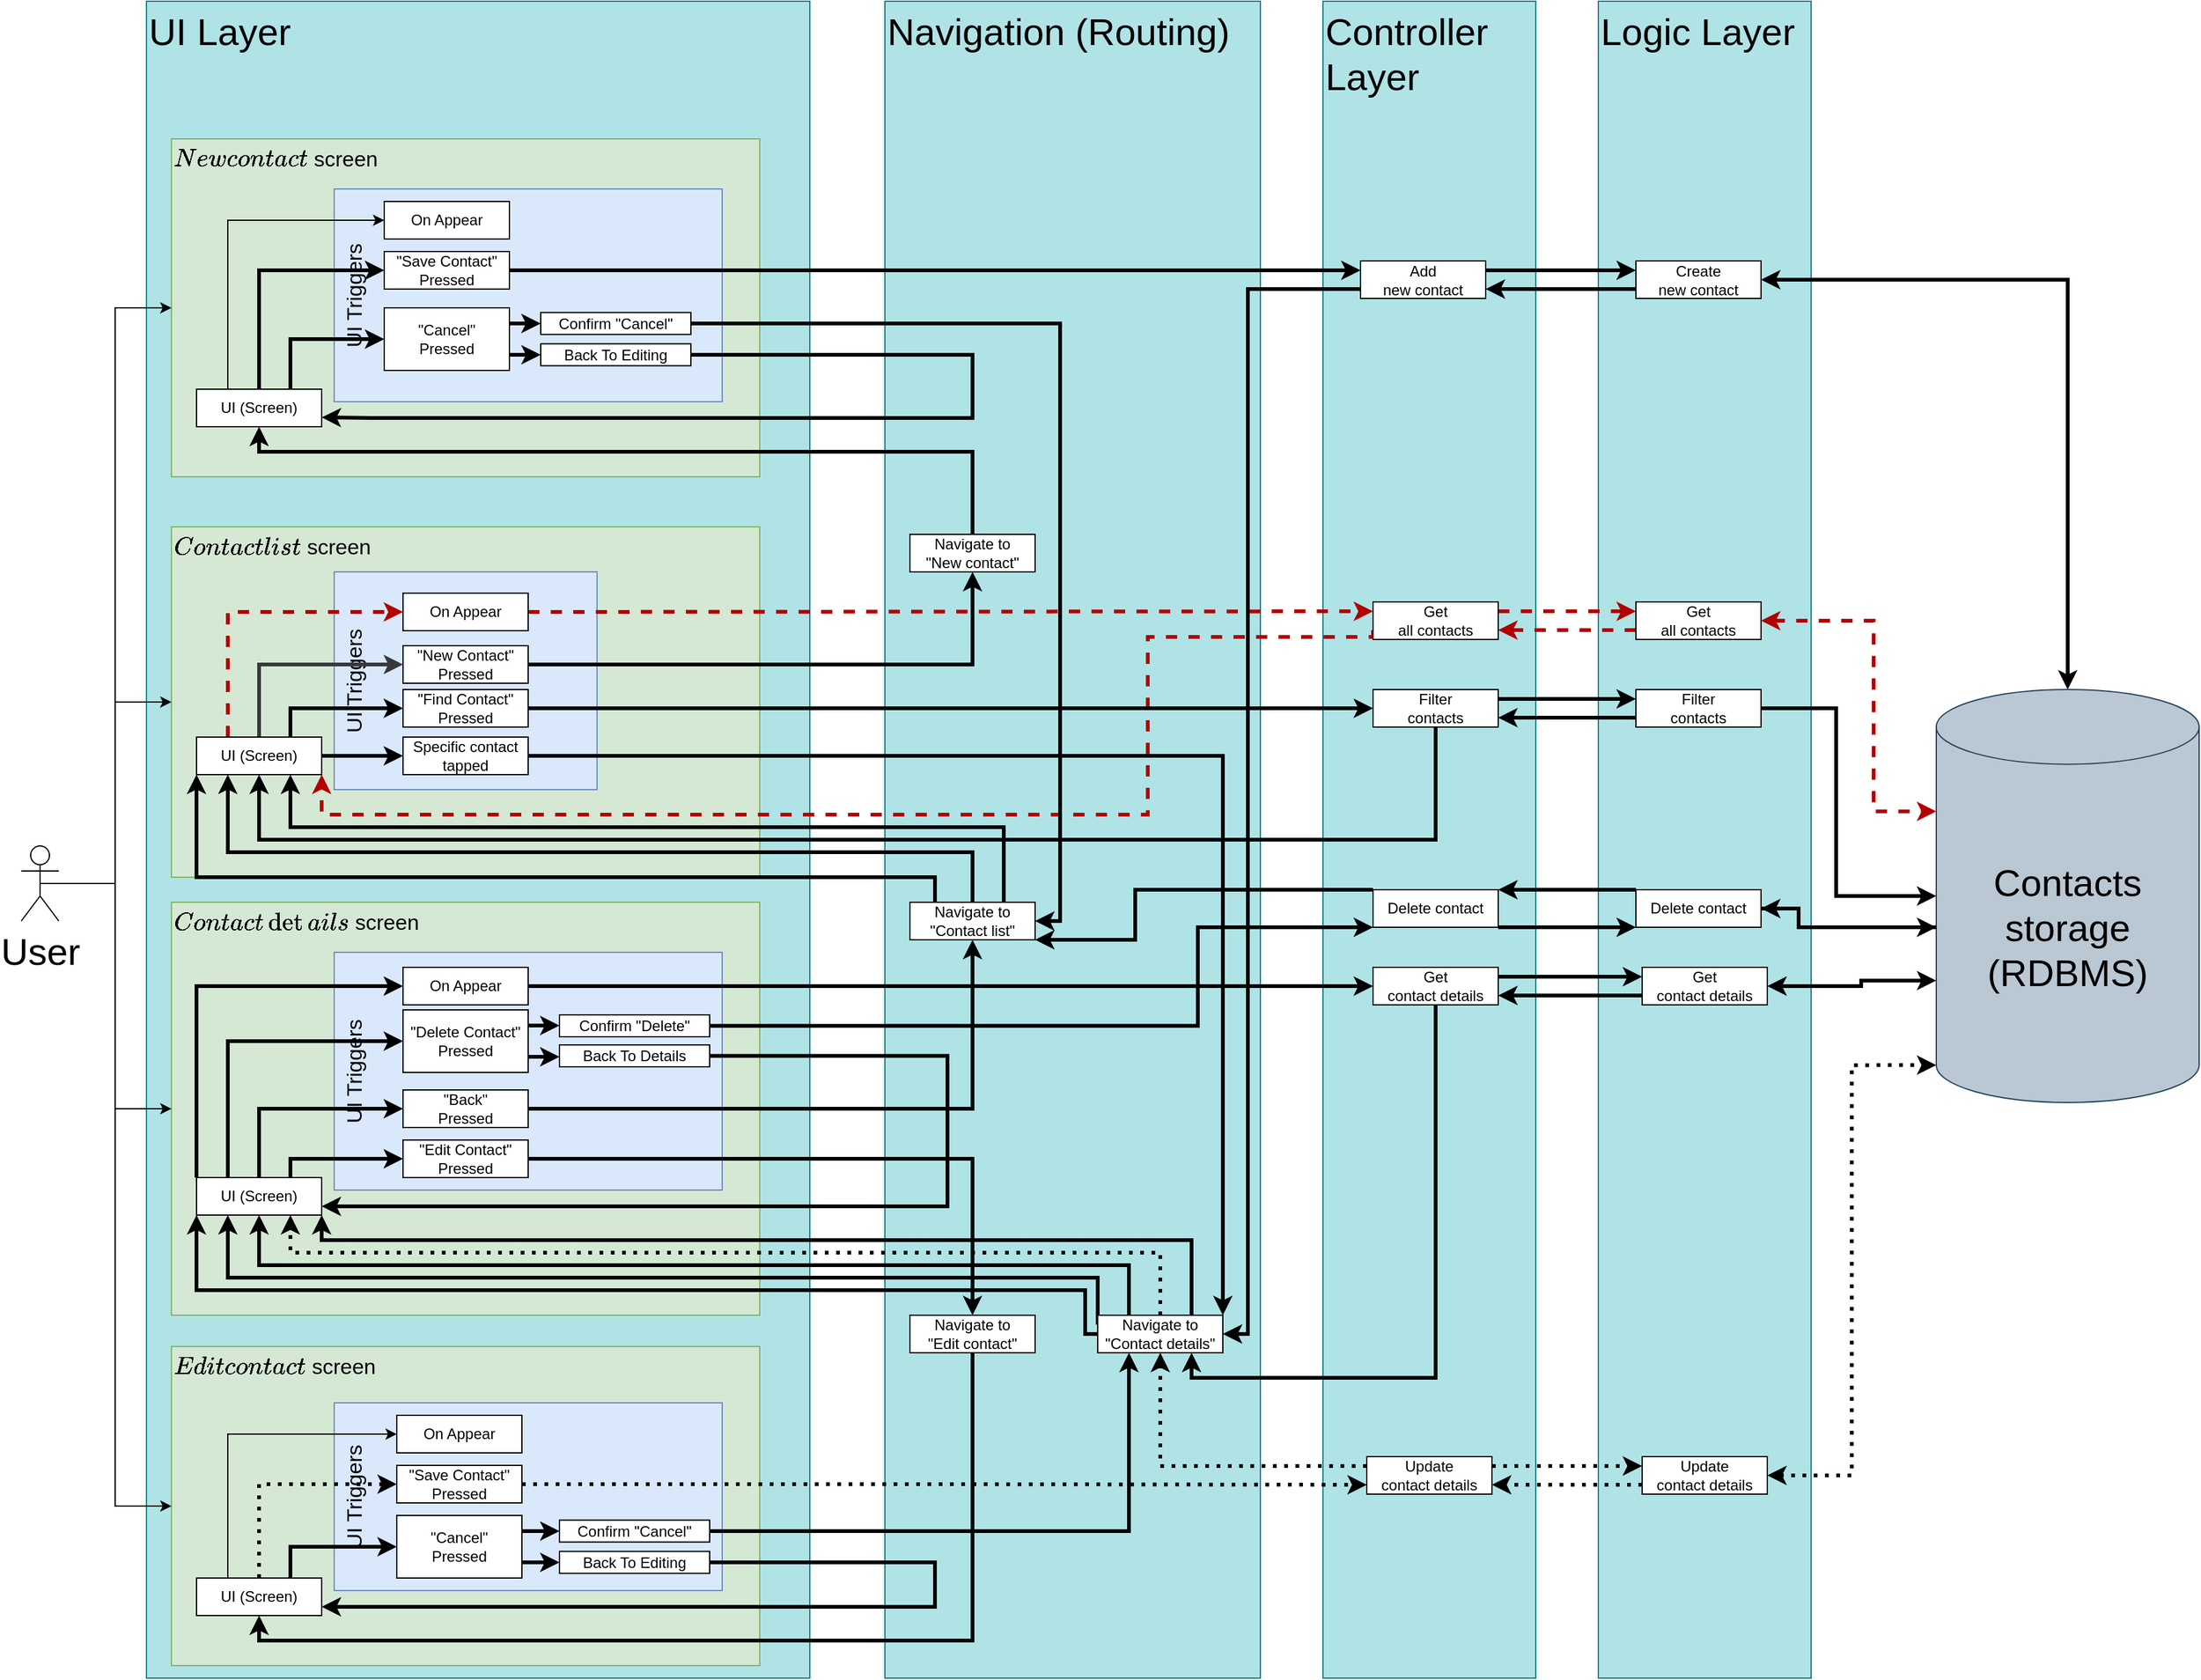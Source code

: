 <mxfile version="28.0.6">
  <diagram name="Page-1" id="2U7bx9sTgGIVZ18ZlF7P">
    <mxGraphModel dx="1975" dy="1909" grid="1" gridSize="10" guides="1" tooltips="1" connect="1" arrows="1" fold="1" page="1" pageScale="1" pageWidth="827" pageHeight="1169" math="0" shadow="0">
      <root>
        <mxCell id="0" />
        <mxCell id="1" parent="0" />
        <mxCell id="KaE88iM0_PVqmyiEvvHB-8" value="&lt;font style=&quot;font-size: 30px;&quot;&gt;Logic Layer&lt;/font&gt;" style="rounded=0;whiteSpace=wrap;html=1;align=left;verticalAlign=top;fillColor=#b0e3e6;strokeColor=#0e8088;" parent="1" vertex="1">
          <mxGeometry x="520" y="-600" width="170" height="1340" as="geometry" />
        </mxCell>
        <mxCell id="KaE88iM0_PVqmyiEvvHB-73" value="&lt;font style=&quot;font-size: 30px;&quot;&gt;Navigation (Routing)&lt;/font&gt;" style="rounded=0;whiteSpace=wrap;html=1;align=left;verticalAlign=top;fillColor=#b0e3e6;strokeColor=#0e8088;" parent="1" vertex="1">
          <mxGeometry x="-50" y="-600" width="300" height="1340" as="geometry" />
        </mxCell>
        <mxCell id="KaE88iM0_PVqmyiEvvHB-1" value="&lt;font style=&quot;font-size: 30px;&quot;&gt;UI Layer&lt;/font&gt;" style="rounded=0;whiteSpace=wrap;html=1;align=left;verticalAlign=top;fillColor=#b0e3e6;strokeColor=#0e8088;" parent="1" vertex="1">
          <mxGeometry x="-640" y="-600" width="530" height="1340" as="geometry" />
        </mxCell>
        <mxCell id="KaE88iM0_PVqmyiEvvHB-138" value="&lt;font style=&quot;font-size: 17px;&quot;&gt;`Edit contact` screen&lt;/font&gt;" style="rounded=0;whiteSpace=wrap;html=1;align=left;verticalAlign=top;fillColor=#d5e8d4;strokeColor=#82b366;" parent="1" vertex="1">
          <mxGeometry x="-620" y="475" width="470" height="255" as="geometry" />
        </mxCell>
        <mxCell id="KaE88iM0_PVqmyiEvvHB-140" value="&lt;font style=&quot;font-size: 17px;&quot;&gt;UI Triggers&lt;/font&gt;" style="rounded=0;whiteSpace=wrap;html=1;align=center;verticalAlign=top;fillColor=#dae8fc;strokeColor=#6c8ebf;horizontal=0;" parent="1" vertex="1">
          <mxGeometry x="-490" y="520" width="310" height="150" as="geometry" />
        </mxCell>
        <mxCell id="KaE88iM0_PVqmyiEvvHB-123" value="&lt;font style=&quot;font-size: 17px;&quot;&gt;`Contact details` screen&lt;/font&gt;" style="rounded=0;whiteSpace=wrap;html=1;align=left;verticalAlign=top;fillColor=#d5e8d4;strokeColor=#82b366;" parent="1" vertex="1">
          <mxGeometry x="-620" y="120" width="470" height="330" as="geometry" />
        </mxCell>
        <mxCell id="KaE88iM0_PVqmyiEvvHB-124" value="&lt;font style=&quot;font-size: 17px;&quot;&gt;UI Triggers&lt;/font&gt;" style="rounded=0;whiteSpace=wrap;html=1;align=center;verticalAlign=top;fillColor=#dae8fc;strokeColor=#6c8ebf;horizontal=0;" parent="1" vertex="1">
          <mxGeometry x="-490" y="160" width="310" height="190" as="geometry" />
        </mxCell>
        <mxCell id="KaE88iM0_PVqmyiEvvHB-120" value="&lt;font style=&quot;font-size: 17px;&quot;&gt;`New contact` screen&lt;/font&gt;" style="rounded=0;whiteSpace=wrap;html=1;align=left;verticalAlign=top;fillColor=#d5e8d4;strokeColor=#82b366;" parent="1" vertex="1">
          <mxGeometry x="-620" y="-490" width="470" height="270" as="geometry" />
        </mxCell>
        <mxCell id="KaE88iM0_PVqmyiEvvHB-121" value="&lt;font style=&quot;font-size: 17px;&quot;&gt;UI Triggers&lt;/font&gt;" style="rounded=0;whiteSpace=wrap;html=1;align=center;verticalAlign=top;fillColor=#dae8fc;strokeColor=#6c8ebf;horizontal=0;" parent="1" vertex="1">
          <mxGeometry x="-490" y="-450" width="310" height="170" as="geometry" />
        </mxCell>
        <mxCell id="KaE88iM0_PVqmyiEvvHB-23" value="&lt;font style=&quot;font-size: 17px;&quot;&gt;`Contact list` screen&lt;/font&gt;" style="rounded=0;whiteSpace=wrap;html=1;align=left;verticalAlign=top;fillColor=#d5e8d4;strokeColor=#82b366;" parent="1" vertex="1">
          <mxGeometry x="-620" y="-180" width="470" height="280" as="geometry" />
        </mxCell>
        <mxCell id="KaE88iM0_PVqmyiEvvHB-94" value="&lt;font style=&quot;font-size: 17px;&quot;&gt;UI Triggers&lt;/font&gt;" style="rounded=0;whiteSpace=wrap;html=1;align=center;verticalAlign=top;fillColor=#dae8fc;strokeColor=#6c8ebf;horizontal=0;" parent="1" vertex="1">
          <mxGeometry x="-490" y="-144" width="210" height="174" as="geometry" />
        </mxCell>
        <mxCell id="KaE88iM0_PVqmyiEvvHB-13" value="&lt;font style=&quot;font-size: 30px;&quot;&gt;Controller Layer&lt;/font&gt;" style="rounded=0;whiteSpace=wrap;html=1;align=left;verticalAlign=top;fillColor=#b0e3e6;strokeColor=#0e8088;" parent="1" vertex="1">
          <mxGeometry x="300" y="-600" width="170" height="1340" as="geometry" />
        </mxCell>
        <mxCell id="KaE88iM0_PVqmyiEvvHB-34" style="edgeStyle=orthogonalEdgeStyle;rounded=0;orthogonalLoop=1;jettySize=auto;html=1;exitX=0.25;exitY=0;exitDx=0;exitDy=0;entryX=0;entryY=0.5;entryDx=0;entryDy=0;fillColor=#e51400;strokeColor=light-dark(#B20000,#66FF66);strokeWidth=3;dashed=1;" parent="1" source="KaE88iM0_PVqmyiEvvHB-2" target="KaE88iM0_PVqmyiEvvHB-17" edge="1">
          <mxGeometry relative="1" as="geometry" />
        </mxCell>
        <mxCell id="KaE88iM0_PVqmyiEvvHB-41" style="edgeStyle=orthogonalEdgeStyle;rounded=0;orthogonalLoop=1;jettySize=auto;html=1;exitX=0.5;exitY=0;exitDx=0;exitDy=0;entryX=0;entryY=0.5;entryDx=0;entryDy=0;fillColor=#ffff88;strokeColor=light-dark(#36393D,#FFFF33);strokeWidth=3;" parent="1" source="KaE88iM0_PVqmyiEvvHB-2" target="KaE88iM0_PVqmyiEvvHB-22" edge="1">
          <mxGeometry relative="1" as="geometry" />
        </mxCell>
        <mxCell id="KaE88iM0_PVqmyiEvvHB-52" style="edgeStyle=orthogonalEdgeStyle;rounded=0;orthogonalLoop=1;jettySize=auto;html=1;exitX=0.75;exitY=0;exitDx=0;exitDy=0;entryX=0;entryY=0.5;entryDx=0;entryDy=0;strokeWidth=3;strokeColor=light-dark(#000000,#3333FF);" parent="1" source="KaE88iM0_PVqmyiEvvHB-2" target="KaE88iM0_PVqmyiEvvHB-32" edge="1">
          <mxGeometry relative="1" as="geometry">
            <Array as="points">
              <mxPoint x="-525" y="-35" />
            </Array>
          </mxGeometry>
        </mxCell>
        <mxCell id="KaE88iM0_PVqmyiEvvHB-108" style="edgeStyle=orthogonalEdgeStyle;rounded=0;orthogonalLoop=1;jettySize=auto;html=1;exitX=1;exitY=0.5;exitDx=0;exitDy=0;entryX=0;entryY=0.5;entryDx=0;entryDy=0;strokeColor=light-dark(#000000,#FF0000);strokeWidth=3;" parent="1" source="KaE88iM0_PVqmyiEvvHB-2" target="KaE88iM0_PVqmyiEvvHB-107" edge="1">
          <mxGeometry relative="1" as="geometry" />
        </mxCell>
        <mxCell id="KaE88iM0_PVqmyiEvvHB-2" value="UI (Screen)" style="rounded=0;whiteSpace=wrap;html=1;align=center;verticalAlign=middle;" parent="1" vertex="1">
          <mxGeometry x="-600" y="-12" width="100" height="30" as="geometry" />
        </mxCell>
        <mxCell id="KaE88iM0_PVqmyiEvvHB-167" style="edgeStyle=orthogonalEdgeStyle;rounded=0;orthogonalLoop=1;jettySize=auto;html=1;exitX=0.5;exitY=0.5;exitDx=0;exitDy=0;exitPerimeter=0;entryX=0;entryY=0.5;entryDx=0;entryDy=0;" parent="1" source="KaE88iM0_PVqmyiEvvHB-3" target="KaE88iM0_PVqmyiEvvHB-120" edge="1">
          <mxGeometry relative="1" as="geometry" />
        </mxCell>
        <mxCell id="KaE88iM0_PVqmyiEvvHB-168" style="edgeStyle=orthogonalEdgeStyle;rounded=0;orthogonalLoop=1;jettySize=auto;html=1;exitX=0.5;exitY=0.5;exitDx=0;exitDy=0;exitPerimeter=0;entryX=0;entryY=0.5;entryDx=0;entryDy=0;" parent="1" source="KaE88iM0_PVqmyiEvvHB-3" target="KaE88iM0_PVqmyiEvvHB-23" edge="1">
          <mxGeometry relative="1" as="geometry" />
        </mxCell>
        <mxCell id="KaE88iM0_PVqmyiEvvHB-169" style="edgeStyle=orthogonalEdgeStyle;rounded=0;orthogonalLoop=1;jettySize=auto;html=1;exitX=0.5;exitY=0.5;exitDx=0;exitDy=0;exitPerimeter=0;entryX=0;entryY=0.5;entryDx=0;entryDy=0;" parent="1" source="KaE88iM0_PVqmyiEvvHB-3" target="KaE88iM0_PVqmyiEvvHB-123" edge="1">
          <mxGeometry relative="1" as="geometry" />
        </mxCell>
        <mxCell id="KaE88iM0_PVqmyiEvvHB-170" style="edgeStyle=orthogonalEdgeStyle;rounded=0;orthogonalLoop=1;jettySize=auto;html=1;exitX=0.5;exitY=0.5;exitDx=0;exitDy=0;exitPerimeter=0;entryX=0;entryY=0.5;entryDx=0;entryDy=0;" parent="1" source="KaE88iM0_PVqmyiEvvHB-3" target="KaE88iM0_PVqmyiEvvHB-138" edge="1">
          <mxGeometry relative="1" as="geometry" />
        </mxCell>
        <mxCell id="KaE88iM0_PVqmyiEvvHB-3" value="&lt;font style=&quot;font-size: 30px;&quot;&gt;User&lt;/font&gt;" style="shape=umlActor;verticalLabelPosition=bottom;verticalAlign=top;html=1;outlineConnect=0;" parent="1" vertex="1">
          <mxGeometry x="-740" y="75" width="30" height="60" as="geometry" />
        </mxCell>
        <mxCell id="KaE88iM0_PVqmyiEvvHB-112" style="edgeStyle=orthogonalEdgeStyle;rounded=0;orthogonalLoop=1;jettySize=auto;html=1;exitX=0;exitY=0;exitDx=0;exitDy=0;entryX=0;entryY=0.5;entryDx=0;entryDy=0;strokeColor=light-dark(#000000,#CCFF99);strokeWidth=3;" parent="1" source="KaE88iM0_PVqmyiEvvHB-4" target="KaE88iM0_PVqmyiEvvHB-21" edge="1">
          <mxGeometry relative="1" as="geometry" />
        </mxCell>
        <mxCell id="KaE88iM0_PVqmyiEvvHB-131" style="edgeStyle=orthogonalEdgeStyle;rounded=0;orthogonalLoop=1;jettySize=auto;html=1;exitX=0.25;exitY=0;exitDx=0;exitDy=0;entryX=0;entryY=0.5;entryDx=0;entryDy=0;strokeColor=light-dark(#000000,#33FFFF);strokeWidth=3;" parent="1" source="KaE88iM0_PVqmyiEvvHB-4" target="KaE88iM0_PVqmyiEvvHB-158" edge="1">
          <mxGeometry relative="1" as="geometry" />
        </mxCell>
        <mxCell id="KaE88iM0_PVqmyiEvvHB-132" style="edgeStyle=orthogonalEdgeStyle;rounded=0;orthogonalLoop=1;jettySize=auto;html=1;exitX=0.75;exitY=0;exitDx=0;exitDy=0;entryX=0;entryY=0.5;entryDx=0;entryDy=0;strokeColor=light-dark(#000000,#9999FF);strokeWidth=3;" parent="1" source="KaE88iM0_PVqmyiEvvHB-4" target="KaE88iM0_PVqmyiEvvHB-25" edge="1">
          <mxGeometry relative="1" as="geometry">
            <Array as="points">
              <mxPoint x="-525" y="325" />
            </Array>
          </mxGeometry>
        </mxCell>
        <mxCell id="KaE88iM0_PVqmyiEvvHB-133" style="edgeStyle=orthogonalEdgeStyle;rounded=0;orthogonalLoop=1;jettySize=auto;html=1;entryX=0;entryY=0.5;entryDx=0;entryDy=0;exitX=0.5;exitY=0;exitDx=0;exitDy=0;strokeColor=light-dark(#000000,#006600);strokeWidth=3;" parent="1" source="KaE88iM0_PVqmyiEvvHB-4" target="KaE88iM0_PVqmyiEvvHB-30" edge="1">
          <mxGeometry relative="1" as="geometry">
            <Array as="points" />
          </mxGeometry>
        </mxCell>
        <mxCell id="KaE88iM0_PVqmyiEvvHB-4" value="UI (Screen)" style="rounded=0;whiteSpace=wrap;html=1;" parent="1" vertex="1">
          <mxGeometry x="-600" y="340" width="100" height="30" as="geometry" />
        </mxCell>
        <mxCell id="KaE88iM0_PVqmyiEvvHB-103" style="edgeStyle=orthogonalEdgeStyle;rounded=0;orthogonalLoop=1;jettySize=auto;html=1;strokeColor=light-dark(#000000,#FF8000);exitX=0;exitY=0.75;exitDx=0;exitDy=0;entryX=1;entryY=0.75;entryDx=0;entryDy=0;strokeWidth=3;" parent="1" source="KaE88iM0_PVqmyiEvvHB-5" target="KaE88iM0_PVqmyiEvvHB-98" edge="1">
          <mxGeometry relative="1" as="geometry">
            <mxPoint x="700" y="-340" as="sourcePoint" />
            <mxPoint x="520" y="-340" as="targetPoint" />
            <Array as="points">
              <mxPoint x="460" y="-370" />
              <mxPoint x="460" y="-370" />
            </Array>
          </mxGeometry>
        </mxCell>
        <mxCell id="KaE88iM0_PVqmyiEvvHB-5" value="Create&lt;div&gt;new contact&lt;/div&gt;" style="rounded=0;whiteSpace=wrap;html=1;" parent="1" vertex="1">
          <mxGeometry x="550" y="-392.5" width="100" height="30" as="geometry" />
        </mxCell>
        <mxCell id="KaE88iM0_PVqmyiEvvHB-102" style="edgeStyle=orthogonalEdgeStyle;rounded=0;orthogonalLoop=1;jettySize=auto;html=1;exitX=0.5;exitY=0;exitDx=0;exitDy=0;exitPerimeter=0;entryX=1;entryY=0.5;entryDx=0;entryDy=0;strokeColor=light-dark(#000000,#FF8000);strokeWidth=3;startArrow=classic;startFill=1;" parent="1" source="KaE88iM0_PVqmyiEvvHB-6" target="KaE88iM0_PVqmyiEvvHB-5" edge="1">
          <mxGeometry relative="1" as="geometry" />
        </mxCell>
        <mxCell id="KaE88iM0_PVqmyiEvvHB-6" value="&lt;font style=&quot;font-size: 30px;&quot;&gt;Contacts storage&lt;/font&gt;&lt;div&gt;&lt;font style=&quot;font-size: 30px;&quot;&gt;(RDBMS)&lt;/font&gt;&lt;/div&gt;" style="shape=cylinder3;whiteSpace=wrap;html=1;boundedLbl=1;backgroundOutline=1;size=29.846;fillColor=#bac8d3;strokeColor=#23445d;" parent="1" vertex="1">
          <mxGeometry x="790" y="-50" width="210" height="330" as="geometry" />
        </mxCell>
        <mxCell id="KaE88iM0_PVqmyiEvvHB-116" style="edgeStyle=orthogonalEdgeStyle;rounded=0;orthogonalLoop=1;jettySize=auto;html=1;exitX=0;exitY=0.75;exitDx=0;exitDy=0;entryX=1;entryY=0.75;entryDx=0;entryDy=0;strokeColor=light-dark(#000000,#CCFF99);strokeWidth=3;" parent="1" source="KaE88iM0_PVqmyiEvvHB-9" target="KaE88iM0_PVqmyiEvvHB-113" edge="1">
          <mxGeometry relative="1" as="geometry">
            <Array as="points" />
          </mxGeometry>
        </mxCell>
        <mxCell id="KaE88iM0_PVqmyiEvvHB-9" value="Get&lt;div&gt;contact details&lt;/div&gt;" style="rounded=0;whiteSpace=wrap;html=1;" parent="1" vertex="1">
          <mxGeometry x="555" y="172" width="100" height="30" as="geometry" />
        </mxCell>
        <mxCell id="KaE88iM0_PVqmyiEvvHB-39" style="edgeStyle=orthogonalEdgeStyle;rounded=0;orthogonalLoop=1;jettySize=auto;html=1;exitX=0;exitY=0.75;exitDx=0;exitDy=0;entryX=1;entryY=0.75;entryDx=0;entryDy=0;fillColor=#e51400;strokeColor=light-dark(#B20000,#66FF66);strokeWidth=3;dashed=1;" parent="1" source="KaE88iM0_PVqmyiEvvHB-10" target="KaE88iM0_PVqmyiEvvHB-18" edge="1">
          <mxGeometry relative="1" as="geometry" />
        </mxCell>
        <mxCell id="KaE88iM0_PVqmyiEvvHB-10" value="Get&lt;div&gt;all contacts&lt;/div&gt;" style="rounded=0;whiteSpace=wrap;html=1;" parent="1" vertex="1">
          <mxGeometry x="550" y="-120" width="100" height="30" as="geometry" />
        </mxCell>
        <mxCell id="KaE88iM0_PVqmyiEvvHB-148" style="edgeStyle=orthogonalEdgeStyle;rounded=0;orthogonalLoop=1;jettySize=auto;html=1;exitX=0;exitY=0.25;exitDx=0;exitDy=0;entryX=0.5;entryY=1;entryDx=0;entryDy=0;strokeColor=light-dark(#000000,#FF33FF);strokeWidth=3;dashed=1;dashPattern=1 2;" parent="1" source="KaE88iM0_PVqmyiEvvHB-11" target="KaE88iM0_PVqmyiEvvHB-147" edge="1">
          <mxGeometry relative="1" as="geometry" />
        </mxCell>
        <mxCell id="KaE88iM0_PVqmyiEvvHB-183" style="edgeStyle=orthogonalEdgeStyle;rounded=0;orthogonalLoop=1;jettySize=auto;html=1;exitX=1;exitY=0.25;exitDx=0;exitDy=0;entryX=0;entryY=0.25;entryDx=0;entryDy=0;strokeColor=light-dark(#000000,#FF33FF);strokeWidth=3;dashed=1;dashPattern=1 2;" parent="1" source="KaE88iM0_PVqmyiEvvHB-11" target="KaE88iM0_PVqmyiEvvHB-182" edge="1">
          <mxGeometry relative="1" as="geometry" />
        </mxCell>
        <mxCell id="KaE88iM0_PVqmyiEvvHB-11" value="Update&lt;div&gt;contact details&lt;/div&gt;" style="rounded=0;whiteSpace=wrap;html=1;" parent="1" vertex="1">
          <mxGeometry x="335" y="563" width="100" height="30" as="geometry" />
        </mxCell>
        <mxCell id="KaE88iM0_PVqmyiEvvHB-35" style="edgeStyle=orthogonalEdgeStyle;rounded=0;orthogonalLoop=1;jettySize=auto;html=1;exitX=1;exitY=0.5;exitDx=0;exitDy=0;entryX=0;entryY=0.25;entryDx=0;entryDy=0;fillColor=#e51400;strokeColor=light-dark(#B20000,#66FF66);strokeWidth=3;dashed=1;" parent="1" source="KaE88iM0_PVqmyiEvvHB-17" target="KaE88iM0_PVqmyiEvvHB-18" edge="1">
          <mxGeometry relative="1" as="geometry">
            <Array as="points">
              <mxPoint x="340" y="-112" />
            </Array>
          </mxGeometry>
        </mxCell>
        <mxCell id="KaE88iM0_PVqmyiEvvHB-17" value="On Appear" style="rounded=0;whiteSpace=wrap;html=1;" parent="1" vertex="1">
          <mxGeometry x="-435" y="-127" width="100" height="30" as="geometry" />
        </mxCell>
        <mxCell id="KaE88iM0_PVqmyiEvvHB-36" style="edgeStyle=orthogonalEdgeStyle;rounded=0;orthogonalLoop=1;jettySize=auto;html=1;exitX=1;exitY=0.25;exitDx=0;exitDy=0;entryX=0;entryY=0.25;entryDx=0;entryDy=0;fillColor=#e51400;strokeColor=light-dark(#B20000,#66FF66);strokeWidth=3;dashed=1;" parent="1" source="KaE88iM0_PVqmyiEvvHB-18" target="KaE88iM0_PVqmyiEvvHB-10" edge="1">
          <mxGeometry relative="1" as="geometry" />
        </mxCell>
        <mxCell id="KaE88iM0_PVqmyiEvvHB-71" style="edgeStyle=orthogonalEdgeStyle;rounded=0;orthogonalLoop=1;jettySize=auto;html=1;exitX=0;exitY=0.75;exitDx=0;exitDy=0;entryX=1;entryY=1;entryDx=0;entryDy=0;fillColor=#e51400;strokeColor=light-dark(#B20000,#66FF66);strokeWidth=3;dashed=1;" parent="1" source="KaE88iM0_PVqmyiEvvHB-18" target="KaE88iM0_PVqmyiEvvHB-2" edge="1">
          <mxGeometry relative="1" as="geometry">
            <mxPoint x="-150" y="110" as="targetPoint" />
            <Array as="points">
              <mxPoint x="340" y="-92" />
              <mxPoint x="160" y="-92" />
              <mxPoint x="160" y="50" />
              <mxPoint x="-500" y="50" />
            </Array>
          </mxGeometry>
        </mxCell>
        <mxCell id="KaE88iM0_PVqmyiEvvHB-18" value="Get&lt;div&gt;all contacts&lt;/div&gt;" style="rounded=0;whiteSpace=wrap;html=1;" parent="1" vertex="1">
          <mxGeometry x="340" y="-120" width="100" height="30" as="geometry" />
        </mxCell>
        <mxCell id="KaE88iM0_PVqmyiEvvHB-114" style="edgeStyle=orthogonalEdgeStyle;rounded=0;orthogonalLoop=1;jettySize=auto;html=1;exitX=1;exitY=0.5;exitDx=0;exitDy=0;entryX=0;entryY=0.5;entryDx=0;entryDy=0;strokeColor=light-dark(#000000,#CCFF99);strokeWidth=3;" parent="1" source="KaE88iM0_PVqmyiEvvHB-21" target="KaE88iM0_PVqmyiEvvHB-113" edge="1">
          <mxGeometry relative="1" as="geometry" />
        </mxCell>
        <mxCell id="KaE88iM0_PVqmyiEvvHB-21" value="On Appear" style="rounded=0;whiteSpace=wrap;html=1;" parent="1" vertex="1">
          <mxGeometry x="-435" y="172" width="100" height="30" as="geometry" />
        </mxCell>
        <mxCell id="KaE88iM0_PVqmyiEvvHB-91" style="edgeStyle=orthogonalEdgeStyle;rounded=0;orthogonalLoop=1;jettySize=auto;html=1;exitX=1;exitY=0.5;exitDx=0;exitDy=0;strokeColor=light-dark(#000000,#FFFF33);entryX=0.5;entryY=1;entryDx=0;entryDy=0;strokeWidth=3;" parent="1" source="KaE88iM0_PVqmyiEvvHB-22" target="KaE88iM0_PVqmyiEvvHB-43" edge="1">
          <mxGeometry relative="1" as="geometry">
            <mxPoint x="340" y="-170" as="targetPoint" />
            <Array as="points">
              <mxPoint x="20" y="-70" />
            </Array>
          </mxGeometry>
        </mxCell>
        <mxCell id="KaE88iM0_PVqmyiEvvHB-22" value="&quot;New Contact&quot;&lt;div&gt;Pressed&lt;/div&gt;" style="rounded=0;whiteSpace=wrap;html=1;" parent="1" vertex="1">
          <mxGeometry x="-435" y="-85" width="100" height="30" as="geometry" />
        </mxCell>
        <mxCell id="KaE88iM0_PVqmyiEvvHB-135" style="edgeStyle=orthogonalEdgeStyle;rounded=0;orthogonalLoop=1;jettySize=auto;html=1;exitX=1;exitY=0.5;exitDx=0;exitDy=0;entryX=0.5;entryY=0;entryDx=0;entryDy=0;strokeColor=light-dark(#000000,#9999FF);strokeWidth=3;" parent="1" source="KaE88iM0_PVqmyiEvvHB-25" target="KaE88iM0_PVqmyiEvvHB-134" edge="1">
          <mxGeometry relative="1" as="geometry" />
        </mxCell>
        <mxCell id="KaE88iM0_PVqmyiEvvHB-25" value="&quot;Edit Contact&quot;&lt;div&gt;Pressed&lt;/div&gt;" style="rounded=0;whiteSpace=wrap;html=1;" parent="1" vertex="1">
          <mxGeometry x="-435" y="310" width="100" height="30" as="geometry" />
        </mxCell>
        <mxCell id="KaE88iM0_PVqmyiEvvHB-51" style="edgeStyle=orthogonalEdgeStyle;rounded=0;orthogonalLoop=1;jettySize=auto;html=1;exitX=0.25;exitY=0;exitDx=0;exitDy=0;entryX=0;entryY=0.5;entryDx=0;entryDy=0;" parent="1" source="KaE88iM0_PVqmyiEvvHB-26" target="KaE88iM0_PVqmyiEvvHB-27" edge="1">
          <mxGeometry relative="1" as="geometry" />
        </mxCell>
        <mxCell id="KaE88iM0_PVqmyiEvvHB-65" style="edgeStyle=orthogonalEdgeStyle;rounded=0;orthogonalLoop=1;jettySize=auto;html=1;exitX=0.75;exitY=0;exitDx=0;exitDy=0;entryX=0;entryY=0.5;entryDx=0;entryDy=0;strokeColor=light-dark(#000000,#0000FF);strokeWidth=3;" parent="1" source="KaE88iM0_PVqmyiEvvHB-26" target="KaE88iM0_PVqmyiEvvHB-143" edge="1">
          <mxGeometry relative="1" as="geometry">
            <mxPoint x="-250" y="640" as="targetPoint" />
          </mxGeometry>
        </mxCell>
        <mxCell id="KaE88iM0_PVqmyiEvvHB-26" value="UI (Screen)" style="rounded=0;whiteSpace=wrap;html=1;align=center;verticalAlign=middle;" parent="1" vertex="1">
          <mxGeometry x="-600" y="660" width="100" height="30" as="geometry" />
        </mxCell>
        <mxCell id="KaE88iM0_PVqmyiEvvHB-27" value="On Appear" style="rounded=0;whiteSpace=wrap;html=1;" parent="1" vertex="1">
          <mxGeometry x="-440" y="530" width="100" height="30" as="geometry" />
        </mxCell>
        <mxCell id="KaE88iM0_PVqmyiEvvHB-146" style="edgeStyle=orthogonalEdgeStyle;rounded=0;orthogonalLoop=1;jettySize=auto;html=1;exitX=1;exitY=0.5;exitDx=0;exitDy=0;entryX=0;entryY=0.75;entryDx=0;entryDy=0;strokeColor=light-dark(#000000,#FF33FF);strokeWidth=3;dashed=1;dashPattern=1 2;" parent="1" source="KaE88iM0_PVqmyiEvvHB-28" target="KaE88iM0_PVqmyiEvvHB-11" edge="1">
          <mxGeometry relative="1" as="geometry" />
        </mxCell>
        <mxCell id="KaE88iM0_PVqmyiEvvHB-28" value="&quot;Save Contact&quot;&lt;div&gt;Pressed&lt;/div&gt;" style="rounded=0;whiteSpace=wrap;html=1;" parent="1" vertex="1">
          <mxGeometry x="-440" y="570" width="100" height="30" as="geometry" />
        </mxCell>
        <mxCell id="KaE88iM0_PVqmyiEvvHB-154" style="edgeStyle=orthogonalEdgeStyle;rounded=0;orthogonalLoop=1;jettySize=auto;html=1;exitX=1;exitY=0.5;exitDx=0;exitDy=0;entryX=0.5;entryY=1;entryDx=0;entryDy=0;strokeColor=light-dark(#000000,#006600);strokeWidth=3;" parent="1" source="KaE88iM0_PVqmyiEvvHB-30" target="KaE88iM0_PVqmyiEvvHB-153" edge="1">
          <mxGeometry relative="1" as="geometry" />
        </mxCell>
        <mxCell id="KaE88iM0_PVqmyiEvvHB-30" value="&quot;Back&quot;&lt;div&gt;Pressed&lt;/div&gt;" style="rounded=0;whiteSpace=wrap;html=1;" parent="1" vertex="1">
          <mxGeometry x="-435" y="270" width="100" height="30" as="geometry" />
        </mxCell>
        <mxCell id="KaE88iM0_PVqmyiEvvHB-126" style="edgeStyle=orthogonalEdgeStyle;rounded=0;orthogonalLoop=1;jettySize=auto;html=1;exitX=1;exitY=0.5;exitDx=0;exitDy=0;entryX=0;entryY=0.5;entryDx=0;entryDy=0;strokeWidth=3;strokeColor=light-dark(#000000,#3333FF);" parent="1" source="KaE88iM0_PVqmyiEvvHB-32" target="KaE88iM0_PVqmyiEvvHB-129" edge="1">
          <mxGeometry relative="1" as="geometry">
            <Array as="points">
              <mxPoint x="310" y="-35" />
              <mxPoint x="310" y="-35" />
            </Array>
          </mxGeometry>
        </mxCell>
        <mxCell id="KaE88iM0_PVqmyiEvvHB-32" value="&quot;Find Contact&quot;&lt;div&gt;Pressed&lt;/div&gt;" style="rounded=0;whiteSpace=wrap;html=1;" parent="1" vertex="1">
          <mxGeometry x="-435" y="-50" width="100" height="30" as="geometry" />
        </mxCell>
        <mxCell id="KaE88iM0_PVqmyiEvvHB-37" style="edgeStyle=orthogonalEdgeStyle;rounded=0;orthogonalLoop=1;jettySize=auto;html=1;exitX=1;exitY=0.5;exitDx=0;exitDy=0;entryX=0;entryY=0;entryDx=0;entryDy=97.423;entryPerimeter=0;fillColor=#e51400;strokeColor=light-dark(#B20000,#66FF66);strokeWidth=3;dashed=1;startArrow=classic;startFill=1;" parent="1" source="KaE88iM0_PVqmyiEvvHB-10" target="KaE88iM0_PVqmyiEvvHB-6" edge="1">
          <mxGeometry relative="1" as="geometry">
            <Array as="points">
              <mxPoint x="740" y="-105" />
              <mxPoint x="740" y="47" />
            </Array>
          </mxGeometry>
        </mxCell>
        <mxCell id="KaE88iM0_PVqmyiEvvHB-78" style="edgeStyle=orthogonalEdgeStyle;rounded=0;orthogonalLoop=1;jettySize=auto;html=1;exitX=0.5;exitY=0;exitDx=0;exitDy=0;entryX=0.5;entryY=1;entryDx=0;entryDy=0;strokeColor=light-dark(#000000,#FFFF33);strokeWidth=3;" parent="1" source="KaE88iM0_PVqmyiEvvHB-43" target="KaE88iM0_PVqmyiEvvHB-68" edge="1">
          <mxGeometry relative="1" as="geometry">
            <mxPoint x="-150" y="705" as="targetPoint" />
            <Array as="points">
              <mxPoint x="20" y="-240" />
              <mxPoint x="-550" y="-240" />
            </Array>
          </mxGeometry>
        </mxCell>
        <mxCell id="KaE88iM0_PVqmyiEvvHB-43" value="Navigate to&lt;div&gt;&quot;New contact&quot;&lt;/div&gt;" style="rounded=0;whiteSpace=wrap;html=1;" parent="1" vertex="1">
          <mxGeometry x="-30" y="-174" width="100" height="30" as="geometry" />
        </mxCell>
        <mxCell id="KaE88iM0_PVqmyiEvvHB-80" style="edgeStyle=orthogonalEdgeStyle;rounded=0;orthogonalLoop=1;jettySize=auto;html=1;exitX=0.75;exitY=0;exitDx=0;exitDy=0;entryX=0;entryY=0.5;entryDx=0;entryDy=0;strokeColor=light-dark(#000000,#CC00CC);strokeWidth=3;" parent="1" source="KaE88iM0_PVqmyiEvvHB-68" target="KaE88iM0_PVqmyiEvvHB-79" edge="1">
          <mxGeometry relative="1" as="geometry" />
        </mxCell>
        <mxCell id="KaE88iM0_PVqmyiEvvHB-90" style="edgeStyle=orthogonalEdgeStyle;rounded=0;orthogonalLoop=1;jettySize=auto;html=1;exitX=0.25;exitY=0;exitDx=0;exitDy=0;entryX=0;entryY=0.5;entryDx=0;entryDy=0;strokeColor=light-dark(#000000,#FFFFFF);" parent="1" source="KaE88iM0_PVqmyiEvvHB-68" target="KaE88iM0_PVqmyiEvvHB-89" edge="1">
          <mxGeometry relative="1" as="geometry" />
        </mxCell>
        <mxCell id="KaE88iM0_PVqmyiEvvHB-97" style="edgeStyle=orthogonalEdgeStyle;rounded=0;orthogonalLoop=1;jettySize=auto;html=1;exitX=0.5;exitY=0;exitDx=0;exitDy=0;entryX=0;entryY=0.5;entryDx=0;entryDy=0;strokeColor=light-dark(#000000,#FF8000);strokeWidth=3;" parent="1" source="KaE88iM0_PVqmyiEvvHB-68" target="KaE88iM0_PVqmyiEvvHB-96" edge="1">
          <mxGeometry relative="1" as="geometry" />
        </mxCell>
        <mxCell id="KaE88iM0_PVqmyiEvvHB-68" value="UI (Screen)" style="rounded=0;whiteSpace=wrap;html=1;align=center;verticalAlign=middle;" parent="1" vertex="1">
          <mxGeometry x="-600" y="-290" width="100" height="30" as="geometry" />
        </mxCell>
        <mxCell id="KaE88iM0_PVqmyiEvvHB-84" style="edgeStyle=orthogonalEdgeStyle;rounded=0;orthogonalLoop=1;jettySize=auto;html=1;exitX=1;exitY=0.25;exitDx=0;exitDy=0;entryX=0;entryY=0.5;entryDx=0;entryDy=0;strokeColor=light-dark(#000000,#CC00CC);strokeWidth=3;" parent="1" source="KaE88iM0_PVqmyiEvvHB-79" target="KaE88iM0_PVqmyiEvvHB-81" edge="1">
          <mxGeometry relative="1" as="geometry" />
        </mxCell>
        <mxCell id="KaE88iM0_PVqmyiEvvHB-85" style="edgeStyle=orthogonalEdgeStyle;rounded=0;orthogonalLoop=1;jettySize=auto;html=1;exitX=1;exitY=0.75;exitDx=0;exitDy=0;entryX=0;entryY=0.5;entryDx=0;entryDy=0;strokeColor=light-dark(#000000,#CC00CC);strokeWidth=3;" parent="1" source="KaE88iM0_PVqmyiEvvHB-79" target="KaE88iM0_PVqmyiEvvHB-82" edge="1">
          <mxGeometry relative="1" as="geometry" />
        </mxCell>
        <mxCell id="KaE88iM0_PVqmyiEvvHB-79" value="&quot;Cancel&quot;&lt;div&gt;Pressed&lt;/div&gt;" style="rounded=0;whiteSpace=wrap;html=1;" parent="1" vertex="1">
          <mxGeometry x="-450" y="-355" width="100" height="50" as="geometry" />
        </mxCell>
        <mxCell id="KaE88iM0_PVqmyiEvvHB-87" style="edgeStyle=orthogonalEdgeStyle;rounded=0;orthogonalLoop=1;jettySize=auto;html=1;exitX=1;exitY=0.5;exitDx=0;exitDy=0;entryX=1;entryY=0.5;entryDx=0;entryDy=0;strokeColor=light-dark(#000000,#CC00CC);strokeWidth=3;" parent="1" source="KaE88iM0_PVqmyiEvvHB-81" target="KaE88iM0_PVqmyiEvvHB-153" edge="1">
          <mxGeometry relative="1" as="geometry" />
        </mxCell>
        <mxCell id="KaE88iM0_PVqmyiEvvHB-81" value="Confirm &quot;Cancel&quot;" style="rounded=0;whiteSpace=wrap;html=1;" parent="1" vertex="1">
          <mxGeometry x="-325" y="-351.25" width="120" height="17.5" as="geometry" />
        </mxCell>
        <mxCell id="KaE88iM0_PVqmyiEvvHB-83" style="edgeStyle=orthogonalEdgeStyle;rounded=0;orthogonalLoop=1;jettySize=auto;html=1;exitX=1;exitY=0.5;exitDx=0;exitDy=0;entryX=1;entryY=0.75;entryDx=0;entryDy=0;strokeColor=light-dark(#000000,#CC00CC);strokeWidth=3;" parent="1" source="KaE88iM0_PVqmyiEvvHB-82" target="KaE88iM0_PVqmyiEvvHB-68" edge="1">
          <mxGeometry relative="1" as="geometry">
            <mxPoint x="-150" y="-225" as="targetPoint" />
            <Array as="points">
              <mxPoint x="20" y="-317" />
              <mxPoint x="20" y="-267" />
              <mxPoint x="-460" y="-267" />
            </Array>
          </mxGeometry>
        </mxCell>
        <mxCell id="KaE88iM0_PVqmyiEvvHB-82" value="Back To Editing" style="rounded=0;whiteSpace=wrap;html=1;" parent="1" vertex="1">
          <mxGeometry x="-325" y="-326.25" width="120" height="17.5" as="geometry" />
        </mxCell>
        <mxCell id="KaE88iM0_PVqmyiEvvHB-88" style="edgeStyle=orthogonalEdgeStyle;rounded=0;orthogonalLoop=1;jettySize=auto;html=1;strokeColor=light-dark(#000000,#CC00CC);entryX=0.75;entryY=1;entryDx=0;entryDy=0;exitX=0.75;exitY=0;exitDx=0;exitDy=0;strokeWidth=3;" parent="1" source="KaE88iM0_PVqmyiEvvHB-153" target="KaE88iM0_PVqmyiEvvHB-2" edge="1">
          <mxGeometry relative="1" as="geometry">
            <mxPoint x="250" y="-240" as="sourcePoint" />
            <mxPoint x="-570" y="100" as="targetPoint" />
            <Array as="points">
              <mxPoint x="45" y="60" />
              <mxPoint x="-525" y="60" />
            </Array>
          </mxGeometry>
        </mxCell>
        <mxCell id="KaE88iM0_PVqmyiEvvHB-89" value="On Appear" style="rounded=0;whiteSpace=wrap;html=1;" parent="1" vertex="1">
          <mxGeometry x="-450" y="-440" width="100" height="30" as="geometry" />
        </mxCell>
        <mxCell id="KaE88iM0_PVqmyiEvvHB-99" style="edgeStyle=orthogonalEdgeStyle;rounded=0;orthogonalLoop=1;jettySize=auto;html=1;exitX=1;exitY=0.5;exitDx=0;exitDy=0;entryX=0;entryY=0.25;entryDx=0;entryDy=0;strokeColor=light-dark(#000000,#FF8000);strokeWidth=3;" parent="1" source="KaE88iM0_PVqmyiEvvHB-96" target="KaE88iM0_PVqmyiEvvHB-98" edge="1">
          <mxGeometry relative="1" as="geometry">
            <Array as="points">
              <mxPoint x="320" y="-385" />
              <mxPoint x="320" y="-385" />
            </Array>
          </mxGeometry>
        </mxCell>
        <mxCell id="KaE88iM0_PVqmyiEvvHB-96" value="&quot;Save Contact&quot;&lt;div&gt;Pressed&lt;/div&gt;" style="rounded=0;whiteSpace=wrap;html=1;" parent="1" vertex="1">
          <mxGeometry x="-450" y="-400" width="100" height="30" as="geometry" />
        </mxCell>
        <mxCell id="KaE88iM0_PVqmyiEvvHB-100" style="edgeStyle=orthogonalEdgeStyle;rounded=0;orthogonalLoop=1;jettySize=auto;html=1;exitX=1;exitY=0.25;exitDx=0;exitDy=0;entryX=0;entryY=0.25;entryDx=0;entryDy=0;strokeColor=light-dark(#000000,#FF8000);strokeWidth=3;" parent="1" source="KaE88iM0_PVqmyiEvvHB-98" target="KaE88iM0_PVqmyiEvvHB-5" edge="1">
          <mxGeometry relative="1" as="geometry" />
        </mxCell>
        <mxCell id="KaE88iM0_PVqmyiEvvHB-104" style="edgeStyle=orthogonalEdgeStyle;rounded=0;orthogonalLoop=1;jettySize=auto;html=1;exitX=0;exitY=0.75;exitDx=0;exitDy=0;entryX=1;entryY=0.5;entryDx=0;entryDy=0;strokeColor=light-dark(#000000,#FF8000);strokeWidth=3;" parent="1" source="KaE88iM0_PVqmyiEvvHB-98" target="KaE88iM0_PVqmyiEvvHB-147" edge="1">
          <mxGeometry relative="1" as="geometry">
            <Array as="points">
              <mxPoint x="240" y="-370" />
              <mxPoint x="240" y="465" />
            </Array>
          </mxGeometry>
        </mxCell>
        <mxCell id="KaE88iM0_PVqmyiEvvHB-98" value="Add&lt;div&gt;new contact&lt;/div&gt;" style="rounded=0;whiteSpace=wrap;html=1;" parent="1" vertex="1">
          <mxGeometry x="330" y="-392.5" width="100" height="30" as="geometry" />
        </mxCell>
        <mxCell id="KaE88iM0_PVqmyiEvvHB-110" style="edgeStyle=orthogonalEdgeStyle;rounded=0;orthogonalLoop=1;jettySize=auto;html=1;exitX=1;exitY=0.5;exitDx=0;exitDy=0;entryX=1;entryY=0;entryDx=0;entryDy=0;strokeColor=light-dark(#000000,#FF0000);strokeWidth=3;" parent="1" source="KaE88iM0_PVqmyiEvvHB-107" target="KaE88iM0_PVqmyiEvvHB-147" edge="1">
          <mxGeometry relative="1" as="geometry">
            <mxPoint x="220" y="210" as="targetPoint" />
            <Array as="points">
              <mxPoint x="220" y="3" />
            </Array>
          </mxGeometry>
        </mxCell>
        <mxCell id="KaE88iM0_PVqmyiEvvHB-107" value="Specific contact&lt;div&gt;tapped&lt;/div&gt;" style="rounded=0;whiteSpace=wrap;html=1;" parent="1" vertex="1">
          <mxGeometry x="-435" y="-12" width="100" height="30" as="geometry" />
        </mxCell>
        <mxCell id="KaE88iM0_PVqmyiEvvHB-111" style="edgeStyle=orthogonalEdgeStyle;rounded=0;orthogonalLoop=1;jettySize=auto;html=1;exitX=0.5;exitY=1;exitDx=0;exitDy=0;entryX=0.75;entryY=1;entryDx=0;entryDy=0;strokeColor=light-dark(#000000,#CCFF99);strokeWidth=3;" parent="1" source="KaE88iM0_PVqmyiEvvHB-113" target="KaE88iM0_PVqmyiEvvHB-147" edge="1">
          <mxGeometry relative="1" as="geometry">
            <Array as="points">
              <mxPoint x="390" y="500" />
              <mxPoint x="195" y="500" />
            </Array>
          </mxGeometry>
        </mxCell>
        <mxCell id="KaE88iM0_PVqmyiEvvHB-125" style="edgeStyle=orthogonalEdgeStyle;rounded=0;orthogonalLoop=1;jettySize=auto;html=1;exitX=0.75;exitY=0;exitDx=0;exitDy=0;entryX=1;entryY=1;entryDx=0;entryDy=0;strokeColor=light-dark(#000000,#FF0000);strokeWidth=3;" parent="1" source="KaE88iM0_PVqmyiEvvHB-147" target="KaE88iM0_PVqmyiEvvHB-4" edge="1">
          <mxGeometry relative="1" as="geometry">
            <Array as="points">
              <mxPoint x="195" y="390" />
              <mxPoint x="-500" y="390" />
            </Array>
          </mxGeometry>
        </mxCell>
        <mxCell id="KaE88iM0_PVqmyiEvvHB-115" style="edgeStyle=orthogonalEdgeStyle;rounded=0;orthogonalLoop=1;jettySize=auto;html=1;exitX=1;exitY=0.25;exitDx=0;exitDy=0;entryX=0;entryY=0.25;entryDx=0;entryDy=0;strokeColor=light-dark(#000000,#CCFF99);strokeWidth=3;" parent="1" source="KaE88iM0_PVqmyiEvvHB-113" target="KaE88iM0_PVqmyiEvvHB-9" edge="1">
          <mxGeometry relative="1" as="geometry" />
        </mxCell>
        <mxCell id="KaE88iM0_PVqmyiEvvHB-113" value="Get&lt;div&gt;contact details&lt;/div&gt;" style="rounded=0;whiteSpace=wrap;html=1;" parent="1" vertex="1">
          <mxGeometry x="340" y="172" width="100" height="30" as="geometry" />
        </mxCell>
        <mxCell id="KaE88iM0_PVqmyiEvvHB-117" style="edgeStyle=orthogonalEdgeStyle;rounded=0;orthogonalLoop=1;jettySize=auto;html=1;exitX=1;exitY=0.5;exitDx=0;exitDy=0;strokeColor=light-dark(#000000,#CCFF99);strokeWidth=3;entryX=0;entryY=0;entryDx=0;entryDy=232.577;entryPerimeter=0;startArrow=classic;startFill=1;" parent="1" source="KaE88iM0_PVqmyiEvvHB-9" target="KaE88iM0_PVqmyiEvvHB-6" edge="1">
          <mxGeometry relative="1" as="geometry">
            <mxPoint x="830" y="260" as="targetPoint" />
            <Array as="points">
              <mxPoint x="730" y="187" />
              <mxPoint x="730" y="183" />
            </Array>
          </mxGeometry>
        </mxCell>
        <mxCell id="KaE88iM0_PVqmyiEvvHB-119" style="edgeStyle=orthogonalEdgeStyle;rounded=0;orthogonalLoop=1;jettySize=auto;html=1;exitX=0.5;exitY=0;exitDx=0;exitDy=0;entryX=0.75;entryY=1;entryDx=0;entryDy=0;strokeColor=light-dark(#000000,#FF33FF);strokeWidth=3;dashed=1;dashPattern=1 2;" parent="1" source="KaE88iM0_PVqmyiEvvHB-147" target="KaE88iM0_PVqmyiEvvHB-4" edge="1">
          <mxGeometry relative="1" as="geometry">
            <Array as="points">
              <mxPoint x="170" y="400" />
              <mxPoint x="-525" y="400" />
            </Array>
          </mxGeometry>
        </mxCell>
        <mxCell id="KaE88iM0_PVqmyiEvvHB-179" style="edgeStyle=orthogonalEdgeStyle;rounded=0;orthogonalLoop=1;jettySize=auto;html=1;exitX=0;exitY=0.75;exitDx=0;exitDy=0;entryX=1;entryY=0.75;entryDx=0;entryDy=0;strokeWidth=3;strokeColor=light-dark(#000000,#3333FF);" parent="1" source="KaE88iM0_PVqmyiEvvHB-128" target="KaE88iM0_PVqmyiEvvHB-129" edge="1">
          <mxGeometry relative="1" as="geometry" />
        </mxCell>
        <mxCell id="KaE88iM0_PVqmyiEvvHB-128" value="Filter&lt;div&gt;contacts&lt;/div&gt;" style="rounded=0;whiteSpace=wrap;html=1;" parent="1" vertex="1">
          <mxGeometry x="550" y="-50" width="100" height="30" as="geometry" />
        </mxCell>
        <mxCell id="KaE88iM0_PVqmyiEvvHB-130" style="edgeStyle=orthogonalEdgeStyle;rounded=0;orthogonalLoop=1;jettySize=auto;html=1;exitX=0.5;exitY=1;exitDx=0;exitDy=0;entryX=0.5;entryY=1;entryDx=0;entryDy=0;strokeWidth=3;strokeColor=light-dark(#000000,#3333FF);" parent="1" source="KaE88iM0_PVqmyiEvvHB-129" target="KaE88iM0_PVqmyiEvvHB-2" edge="1">
          <mxGeometry relative="1" as="geometry">
            <Array as="points">
              <mxPoint x="390" y="70" />
              <mxPoint x="-550" y="70" />
            </Array>
          </mxGeometry>
        </mxCell>
        <mxCell id="KaE88iM0_PVqmyiEvvHB-178" style="edgeStyle=orthogonalEdgeStyle;rounded=0;orthogonalLoop=1;jettySize=auto;html=1;exitX=1;exitY=0.25;exitDx=0;exitDy=0;entryX=0;entryY=0.25;entryDx=0;entryDy=0;strokeWidth=3;strokeColor=light-dark(#000000,#3333FF);" parent="1" source="KaE88iM0_PVqmyiEvvHB-129" target="KaE88iM0_PVqmyiEvvHB-128" edge="1">
          <mxGeometry relative="1" as="geometry" />
        </mxCell>
        <mxCell id="KaE88iM0_PVqmyiEvvHB-129" value="Filter&lt;div&gt;contacts&lt;/div&gt;" style="rounded=0;whiteSpace=wrap;html=1;" parent="1" vertex="1">
          <mxGeometry x="340" y="-50" width="100" height="30" as="geometry" />
        </mxCell>
        <mxCell id="KaE88iM0_PVqmyiEvvHB-137" style="edgeStyle=orthogonalEdgeStyle;rounded=0;orthogonalLoop=1;jettySize=auto;html=1;exitX=0.5;exitY=1;exitDx=0;exitDy=0;entryX=0.5;entryY=1;entryDx=0;entryDy=0;strokeColor=light-dark(#000000,#9999FF);strokeWidth=3;" parent="1" source="KaE88iM0_PVqmyiEvvHB-134" target="KaE88iM0_PVqmyiEvvHB-26" edge="1">
          <mxGeometry relative="1" as="geometry">
            <Array as="points">
              <mxPoint x="20" y="710" />
              <mxPoint x="-550" y="710" />
            </Array>
          </mxGeometry>
        </mxCell>
        <mxCell id="KaE88iM0_PVqmyiEvvHB-134" value="Navigate to&lt;div&gt;&quot;Edit contact&quot;&lt;/div&gt;" style="rounded=0;whiteSpace=wrap;html=1;" parent="1" vertex="1">
          <mxGeometry x="-30" y="450" width="100" height="30" as="geometry" />
        </mxCell>
        <mxCell id="KaE88iM0_PVqmyiEvvHB-139" value="" style="edgeStyle=orthogonalEdgeStyle;rounded=0;orthogonalLoop=1;jettySize=auto;html=1;exitX=0.5;exitY=0;exitDx=0;exitDy=0;entryX=0;entryY=0.5;entryDx=0;entryDy=0;strokeColor=light-dark(#000000,#FF33FF);strokeWidth=3;dashed=1;dashPattern=1 2;" parent="1" source="KaE88iM0_PVqmyiEvvHB-26" target="KaE88iM0_PVqmyiEvvHB-28" edge="1">
          <mxGeometry relative="1" as="geometry">
            <mxPoint x="-520" y="715" as="sourcePoint" />
            <mxPoint x="-240" y="640" as="targetPoint" />
          </mxGeometry>
        </mxCell>
        <mxCell id="KaE88iM0_PVqmyiEvvHB-141" style="edgeStyle=orthogonalEdgeStyle;rounded=0;orthogonalLoop=1;jettySize=auto;html=1;exitX=1;exitY=0.25;exitDx=0;exitDy=0;entryX=0;entryY=0.5;entryDx=0;entryDy=0;strokeColor=light-dark(#000000,#0000FF);strokeWidth=3;" parent="1" source="KaE88iM0_PVqmyiEvvHB-143" target="KaE88iM0_PVqmyiEvvHB-144" edge="1">
          <mxGeometry relative="1" as="geometry" />
        </mxCell>
        <mxCell id="KaE88iM0_PVqmyiEvvHB-142" style="edgeStyle=orthogonalEdgeStyle;rounded=0;orthogonalLoop=1;jettySize=auto;html=1;exitX=1;exitY=0.75;exitDx=0;exitDy=0;entryX=0;entryY=0.5;entryDx=0;entryDy=0;strokeColor=light-dark(#000000,#0000FF);strokeWidth=3;" parent="1" source="KaE88iM0_PVqmyiEvvHB-143" target="KaE88iM0_PVqmyiEvvHB-145" edge="1">
          <mxGeometry relative="1" as="geometry" />
        </mxCell>
        <mxCell id="KaE88iM0_PVqmyiEvvHB-143" value="&quot;Cancel&quot;&lt;div&gt;Pressed&lt;/div&gt;" style="rounded=0;whiteSpace=wrap;html=1;" parent="1" vertex="1">
          <mxGeometry x="-440" y="610" width="100" height="50" as="geometry" />
        </mxCell>
        <mxCell id="KaE88iM0_PVqmyiEvvHB-151" style="edgeStyle=orthogonalEdgeStyle;rounded=0;orthogonalLoop=1;jettySize=auto;html=1;exitX=1;exitY=0.5;exitDx=0;exitDy=0;entryX=0.25;entryY=1;entryDx=0;entryDy=0;strokeColor=light-dark(#000000,#0000FF);strokeWidth=3;" parent="1" source="KaE88iM0_PVqmyiEvvHB-144" target="KaE88iM0_PVqmyiEvvHB-147" edge="1">
          <mxGeometry relative="1" as="geometry">
            <Array as="points">
              <mxPoint x="145" y="622" />
            </Array>
          </mxGeometry>
        </mxCell>
        <mxCell id="KaE88iM0_PVqmyiEvvHB-144" value="Confirm &quot;Cancel&quot;" style="rounded=0;whiteSpace=wrap;html=1;" parent="1" vertex="1">
          <mxGeometry x="-310" y="613.75" width="120" height="17.5" as="geometry" />
        </mxCell>
        <mxCell id="KaE88iM0_PVqmyiEvvHB-150" style="edgeStyle=orthogonalEdgeStyle;rounded=0;orthogonalLoop=1;jettySize=auto;html=1;exitX=1;exitY=0.5;exitDx=0;exitDy=0;entryX=1;entryY=0.75;entryDx=0;entryDy=0;strokeColor=light-dark(#000000,#0000FF);strokeWidth=3;" parent="1" source="KaE88iM0_PVqmyiEvvHB-145" target="KaE88iM0_PVqmyiEvvHB-26" edge="1">
          <mxGeometry relative="1" as="geometry">
            <Array as="points">
              <mxPoint x="-10" y="647" />
              <mxPoint x="-10" y="683" />
              <mxPoint x="-500" y="683" />
            </Array>
          </mxGeometry>
        </mxCell>
        <mxCell id="KaE88iM0_PVqmyiEvvHB-145" value="Back To Editing" style="rounded=0;whiteSpace=wrap;html=1;" parent="1" vertex="1">
          <mxGeometry x="-310" y="638.75" width="120" height="17.5" as="geometry" />
        </mxCell>
        <mxCell id="KaE88iM0_PVqmyiEvvHB-149" style="edgeStyle=orthogonalEdgeStyle;rounded=0;orthogonalLoop=1;jettySize=auto;html=1;exitX=0.25;exitY=0;exitDx=0;exitDy=0;entryX=0.5;entryY=1;entryDx=0;entryDy=0;strokeColor=light-dark(#000000,#0000FF);strokeWidth=3;" parent="1" source="KaE88iM0_PVqmyiEvvHB-147" target="KaE88iM0_PVqmyiEvvHB-4" edge="1">
          <mxGeometry relative="1" as="geometry">
            <Array as="points">
              <mxPoint x="145" y="410" />
              <mxPoint x="-550" y="410" />
            </Array>
          </mxGeometry>
        </mxCell>
        <mxCell id="KaE88iM0_PVqmyiEvvHB-152" style="edgeStyle=orthogonalEdgeStyle;rounded=0;orthogonalLoop=1;jettySize=auto;html=1;exitX=0;exitY=0.25;exitDx=0;exitDy=0;entryX=0.25;entryY=1;entryDx=0;entryDy=0;strokeColor=light-dark(#000000,#CCFF99);strokeWidth=3;" parent="1" source="KaE88iM0_PVqmyiEvvHB-147" target="KaE88iM0_PVqmyiEvvHB-4" edge="1">
          <mxGeometry relative="1" as="geometry">
            <Array as="points">
              <mxPoint x="120" y="420" />
              <mxPoint x="-575" y="420" />
            </Array>
          </mxGeometry>
        </mxCell>
        <mxCell id="KaE88iM0_PVqmyiEvvHB-176" style="edgeStyle=orthogonalEdgeStyle;rounded=0;orthogonalLoop=1;jettySize=auto;html=1;exitX=0;exitY=0.5;exitDx=0;exitDy=0;entryX=0;entryY=1;entryDx=0;entryDy=0;strokeColor=light-dark(#000000,#FF8000);strokeWidth=3;" parent="1" source="KaE88iM0_PVqmyiEvvHB-147" target="KaE88iM0_PVqmyiEvvHB-4" edge="1">
          <mxGeometry relative="1" as="geometry">
            <Array as="points">
              <mxPoint x="110" y="465" />
              <mxPoint x="110" y="430" />
              <mxPoint x="-600" y="430" />
            </Array>
          </mxGeometry>
        </mxCell>
        <mxCell id="KaE88iM0_PVqmyiEvvHB-147" value="Navigate to&lt;div&gt;&quot;Contact details&quot;&lt;/div&gt;" style="rounded=0;whiteSpace=wrap;html=1;" parent="1" vertex="1">
          <mxGeometry x="120" y="450" width="100" height="30" as="geometry" />
        </mxCell>
        <mxCell id="KaE88iM0_PVqmyiEvvHB-155" style="edgeStyle=orthogonalEdgeStyle;rounded=0;orthogonalLoop=1;jettySize=auto;html=1;exitX=0.5;exitY=0;exitDx=0;exitDy=0;entryX=0.25;entryY=1;entryDx=0;entryDy=0;strokeColor=light-dark(#000000,#006600);strokeWidth=3;" parent="1" source="KaE88iM0_PVqmyiEvvHB-153" target="KaE88iM0_PVqmyiEvvHB-2" edge="1">
          <mxGeometry relative="1" as="geometry">
            <Array as="points">
              <mxPoint x="20" y="80" />
              <mxPoint x="-575" y="80" />
            </Array>
          </mxGeometry>
        </mxCell>
        <mxCell id="KaE88iM0_PVqmyiEvvHB-156" style="edgeStyle=orthogonalEdgeStyle;rounded=0;orthogonalLoop=1;jettySize=auto;html=1;exitX=1;exitY=0.25;exitDx=0;exitDy=0;entryX=0;entryY=0.5;entryDx=0;entryDy=0;strokeColor=light-dark(#000000,#33FFFF);strokeWidth=3;" parent="1" source="KaE88iM0_PVqmyiEvvHB-158" target="KaE88iM0_PVqmyiEvvHB-159" edge="1">
          <mxGeometry relative="1" as="geometry" />
        </mxCell>
        <mxCell id="KaE88iM0_PVqmyiEvvHB-157" style="edgeStyle=orthogonalEdgeStyle;rounded=0;orthogonalLoop=1;jettySize=auto;html=1;exitX=1;exitY=0.75;exitDx=0;exitDy=0;entryX=0;entryY=0.5;entryDx=0;entryDy=0;strokeColor=light-dark(#000000,#FFFF33);strokeWidth=3;" parent="1" source="KaE88iM0_PVqmyiEvvHB-158" target="KaE88iM0_PVqmyiEvvHB-160" edge="1">
          <mxGeometry relative="1" as="geometry" />
        </mxCell>
        <mxCell id="KaE88iM0_PVqmyiEvvHB-158" value="&quot;Delete Contact&quot;&lt;div&gt;Pressed&lt;/div&gt;" style="rounded=0;whiteSpace=wrap;html=1;" parent="1" vertex="1">
          <mxGeometry x="-435" y="206" width="100" height="50" as="geometry" />
        </mxCell>
        <mxCell id="KaE88iM0_PVqmyiEvvHB-159" value="Confirm &quot;Delete&quot;" style="rounded=0;whiteSpace=wrap;html=1;" parent="1" vertex="1">
          <mxGeometry x="-310" y="210" width="120" height="17.5" as="geometry" />
        </mxCell>
        <mxCell id="KaE88iM0_PVqmyiEvvHB-175" style="edgeStyle=orthogonalEdgeStyle;rounded=0;orthogonalLoop=1;jettySize=auto;html=1;exitX=1;exitY=0.5;exitDx=0;exitDy=0;entryX=1;entryY=0.75;entryDx=0;entryDy=0;strokeColor=light-dark(#000000,#FFFF33);strokeWidth=3;" parent="1" source="KaE88iM0_PVqmyiEvvHB-160" target="KaE88iM0_PVqmyiEvvHB-4" edge="1">
          <mxGeometry relative="1" as="geometry">
            <Array as="points">
              <mxPoint y="243" />
              <mxPoint y="363" />
              <mxPoint x="-500" y="363" />
            </Array>
          </mxGeometry>
        </mxCell>
        <mxCell id="KaE88iM0_PVqmyiEvvHB-160" value="Back To Details" style="rounded=0;whiteSpace=wrap;html=1;" parent="1" vertex="1">
          <mxGeometry x="-310" y="234" width="120" height="17.5" as="geometry" />
        </mxCell>
        <mxCell id="KaE88iM0_PVqmyiEvvHB-153" value="Navigate to&lt;div&gt;&quot;Contact list&quot;&lt;/div&gt;" style="rounded=0;whiteSpace=wrap;html=1;" parent="1" vertex="1">
          <mxGeometry x="-30" y="120" width="100" height="30" as="geometry" />
        </mxCell>
        <mxCell id="KaE88iM0_PVqmyiEvvHB-180" style="edgeStyle=orthogonalEdgeStyle;rounded=0;orthogonalLoop=1;jettySize=auto;html=1;exitX=1;exitY=0.5;exitDx=0;exitDy=0;entryX=0;entryY=0.5;entryDx=0;entryDy=0;entryPerimeter=0;strokeWidth=3;strokeColor=light-dark(#000000,#3333FF);" parent="1" source="KaE88iM0_PVqmyiEvvHB-128" target="KaE88iM0_PVqmyiEvvHB-6" edge="1">
          <mxGeometry relative="1" as="geometry">
            <Array as="points">
              <mxPoint x="710" y="-35" />
              <mxPoint x="710" y="115" />
            </Array>
          </mxGeometry>
        </mxCell>
        <mxCell id="KaE88iM0_PVqmyiEvvHB-184" style="edgeStyle=orthogonalEdgeStyle;rounded=0;orthogonalLoop=1;jettySize=auto;html=1;exitX=0;exitY=0.75;exitDx=0;exitDy=0;entryX=1;entryY=0.75;entryDx=0;entryDy=0;strokeColor=light-dark(#000000,#FF33FF);strokeWidth=3;dashed=1;dashPattern=1 2;" parent="1" source="KaE88iM0_PVqmyiEvvHB-182" target="KaE88iM0_PVqmyiEvvHB-11" edge="1">
          <mxGeometry relative="1" as="geometry" />
        </mxCell>
        <mxCell id="KaE88iM0_PVqmyiEvvHB-182" value="Update&lt;div&gt;contact details&lt;/div&gt;" style="rounded=0;whiteSpace=wrap;html=1;" parent="1" vertex="1">
          <mxGeometry x="555" y="563" width="100" height="30" as="geometry" />
        </mxCell>
        <mxCell id="KaE88iM0_PVqmyiEvvHB-185" style="edgeStyle=orthogonalEdgeStyle;rounded=0;orthogonalLoop=1;jettySize=auto;html=1;exitX=1;exitY=0.5;exitDx=0;exitDy=0;entryX=0;entryY=1;entryDx=0;entryDy=-29.846;entryPerimeter=0;strokeColor=light-dark(#000000,#FF33FF);strokeWidth=3;dashed=1;dashPattern=1 2;startArrow=classic;startFill=1;" parent="1" source="KaE88iM0_PVqmyiEvvHB-182" target="KaE88iM0_PVqmyiEvvHB-6" edge="1">
          <mxGeometry relative="1" as="geometry" />
        </mxCell>
        <mxCell id="N9mLJj0MufZcnYlZGktD-1" value="Delete contact" style="rounded=0;whiteSpace=wrap;html=1;" vertex="1" parent="1">
          <mxGeometry x="340" y="110" width="100" height="30" as="geometry" />
        </mxCell>
        <mxCell id="N9mLJj0MufZcnYlZGktD-2" value="Delete contact" style="rounded=0;whiteSpace=wrap;html=1;" vertex="1" parent="1">
          <mxGeometry x="550" y="110" width="100" height="30" as="geometry" />
        </mxCell>
        <mxCell id="N9mLJj0MufZcnYlZGktD-4" style="edgeStyle=orthogonalEdgeStyle;rounded=0;orthogonalLoop=1;jettySize=auto;html=1;exitX=1;exitY=1;exitDx=0;exitDy=0;entryX=0;entryY=1;entryDx=0;entryDy=0;strokeColor=light-dark(#000000,#33FFFF);strokeWidth=3;" edge="1" parent="1" source="N9mLJj0MufZcnYlZGktD-1" target="N9mLJj0MufZcnYlZGktD-2">
          <mxGeometry relative="1" as="geometry">
            <mxPoint x="490" y="199" as="sourcePoint" />
            <mxPoint x="1020" y="120" as="targetPoint" />
            <Array as="points">
              <mxPoint x="530" y="140" />
              <mxPoint x="530" y="140" />
            </Array>
          </mxGeometry>
        </mxCell>
        <mxCell id="N9mLJj0MufZcnYlZGktD-5" style="edgeStyle=orthogonalEdgeStyle;rounded=0;orthogonalLoop=1;jettySize=auto;html=1;exitX=1;exitY=0.5;exitDx=0;exitDy=0;strokeColor=light-dark(#000000,#33FFFF);strokeWidth=3;" edge="1" parent="1" source="N9mLJj0MufZcnYlZGktD-2" target="KaE88iM0_PVqmyiEvvHB-6">
          <mxGeometry relative="1" as="geometry">
            <mxPoint x="710" y="150" as="sourcePoint" />
            <mxPoint x="820" y="150" as="targetPoint" />
            <Array as="points">
              <mxPoint x="680" y="125" />
              <mxPoint x="680" y="140" />
            </Array>
          </mxGeometry>
        </mxCell>
        <mxCell id="N9mLJj0MufZcnYlZGktD-6" style="edgeStyle=orthogonalEdgeStyle;rounded=0;orthogonalLoop=1;jettySize=auto;html=1;strokeColor=light-dark(#000000,#33FFFF);strokeWidth=3;entryX=1;entryY=0.5;entryDx=0;entryDy=0;" edge="1" parent="1" target="N9mLJj0MufZcnYlZGktD-2">
          <mxGeometry relative="1" as="geometry">
            <mxPoint x="790" y="140" as="sourcePoint" />
            <mxPoint x="650" y="120" as="targetPoint" />
            <Array as="points">
              <mxPoint x="790" y="140" />
              <mxPoint x="680" y="140" />
              <mxPoint x="680" y="125" />
            </Array>
          </mxGeometry>
        </mxCell>
        <mxCell id="N9mLJj0MufZcnYlZGktD-7" style="edgeStyle=orthogonalEdgeStyle;rounded=0;orthogonalLoop=1;jettySize=auto;html=1;exitX=0;exitY=0;exitDx=0;exitDy=0;entryX=1;entryY=0;entryDx=0;entryDy=0;strokeColor=light-dark(#000000,#33FFFF);strokeWidth=3;" edge="1" parent="1" source="N9mLJj0MufZcnYlZGktD-2" target="N9mLJj0MufZcnYlZGktD-1">
          <mxGeometry relative="1" as="geometry">
            <mxPoint x="490" y="110" as="sourcePoint" />
            <mxPoint x="600" y="110" as="targetPoint" />
            <Array as="points">
              <mxPoint x="500" y="110" />
              <mxPoint x="500" y="110" />
            </Array>
          </mxGeometry>
        </mxCell>
        <mxCell id="KaE88iM0_PVqmyiEvvHB-162" style="edgeStyle=orthogonalEdgeStyle;rounded=0;orthogonalLoop=1;jettySize=auto;html=1;exitX=1;exitY=0.5;exitDx=0;exitDy=0;entryX=0;entryY=1;entryDx=0;entryDy=0;strokeColor=light-dark(#000000,#33FFFF);strokeWidth=3;" parent="1" source="KaE88iM0_PVqmyiEvvHB-159" target="N9mLJj0MufZcnYlZGktD-1" edge="1">
          <mxGeometry relative="1" as="geometry">
            <Array as="points">
              <mxPoint x="200" y="219" />
              <mxPoint x="200" y="140" />
            </Array>
          </mxGeometry>
        </mxCell>
        <mxCell id="N9mLJj0MufZcnYlZGktD-8" style="edgeStyle=orthogonalEdgeStyle;rounded=0;orthogonalLoop=1;jettySize=auto;html=1;exitX=0;exitY=0;exitDx=0;exitDy=0;entryX=1;entryY=1;entryDx=0;entryDy=0;strokeColor=light-dark(#000000,#33FFFF);strokeWidth=3;" edge="1" parent="1" source="N9mLJj0MufZcnYlZGktD-1" target="KaE88iM0_PVqmyiEvvHB-153">
          <mxGeometry relative="1" as="geometry">
            <mxPoint x="280" y="199" as="sourcePoint" />
            <mxPoint x="810" y="120" as="targetPoint" />
            <Array as="points">
              <mxPoint x="150" y="110" />
              <mxPoint x="150" y="150" />
            </Array>
          </mxGeometry>
        </mxCell>
        <mxCell id="N9mLJj0MufZcnYlZGktD-9" style="edgeStyle=orthogonalEdgeStyle;rounded=0;orthogonalLoop=1;jettySize=auto;html=1;entryX=0;entryY=1;entryDx=0;entryDy=0;strokeColor=light-dark(#000000,#33FFFF);strokeWidth=3;" edge="1" parent="1" target="KaE88iM0_PVqmyiEvvHB-2">
          <mxGeometry relative="1" as="geometry">
            <mxPoint x="-10" y="120" as="sourcePoint" />
            <mxPoint x="-90" y="180" as="targetPoint" />
            <Array as="points">
              <mxPoint x="-10" y="100" />
              <mxPoint x="-600" y="100" />
            </Array>
          </mxGeometry>
        </mxCell>
      </root>
    </mxGraphModel>
  </diagram>
</mxfile>

